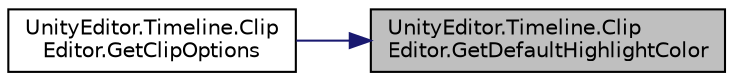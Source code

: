 digraph "UnityEditor.Timeline.ClipEditor.GetDefaultHighlightColor"
{
 // LATEX_PDF_SIZE
  edge [fontname="Helvetica",fontsize="10",labelfontname="Helvetica",labelfontsize="10"];
  node [fontname="Helvetica",fontsize="10",shape=record];
  rankdir="RL";
  Node1 [label="UnityEditor.Timeline.Clip\lEditor.GetDefaultHighlightColor",height=0.2,width=0.4,color="black", fillcolor="grey75", style="filled", fontcolor="black",tooltip="The color drawn under the clip. By default, the color is the same as the track color."];
  Node1 -> Node2 [dir="back",color="midnightblue",fontsize="10",style="solid",fontname="Helvetica"];
  Node2 [label="UnityEditor.Timeline.Clip\lEditor.GetClipOptions",height=0.2,width=0.4,color="black", fillcolor="white", style="filled",URL="$class_unity_editor_1_1_timeline_1_1_clip_editor.html#a3381f162ac568a6c20c749bc74a7a06b",tooltip="Implement this method to override the default options for drawing a clip."];
}
